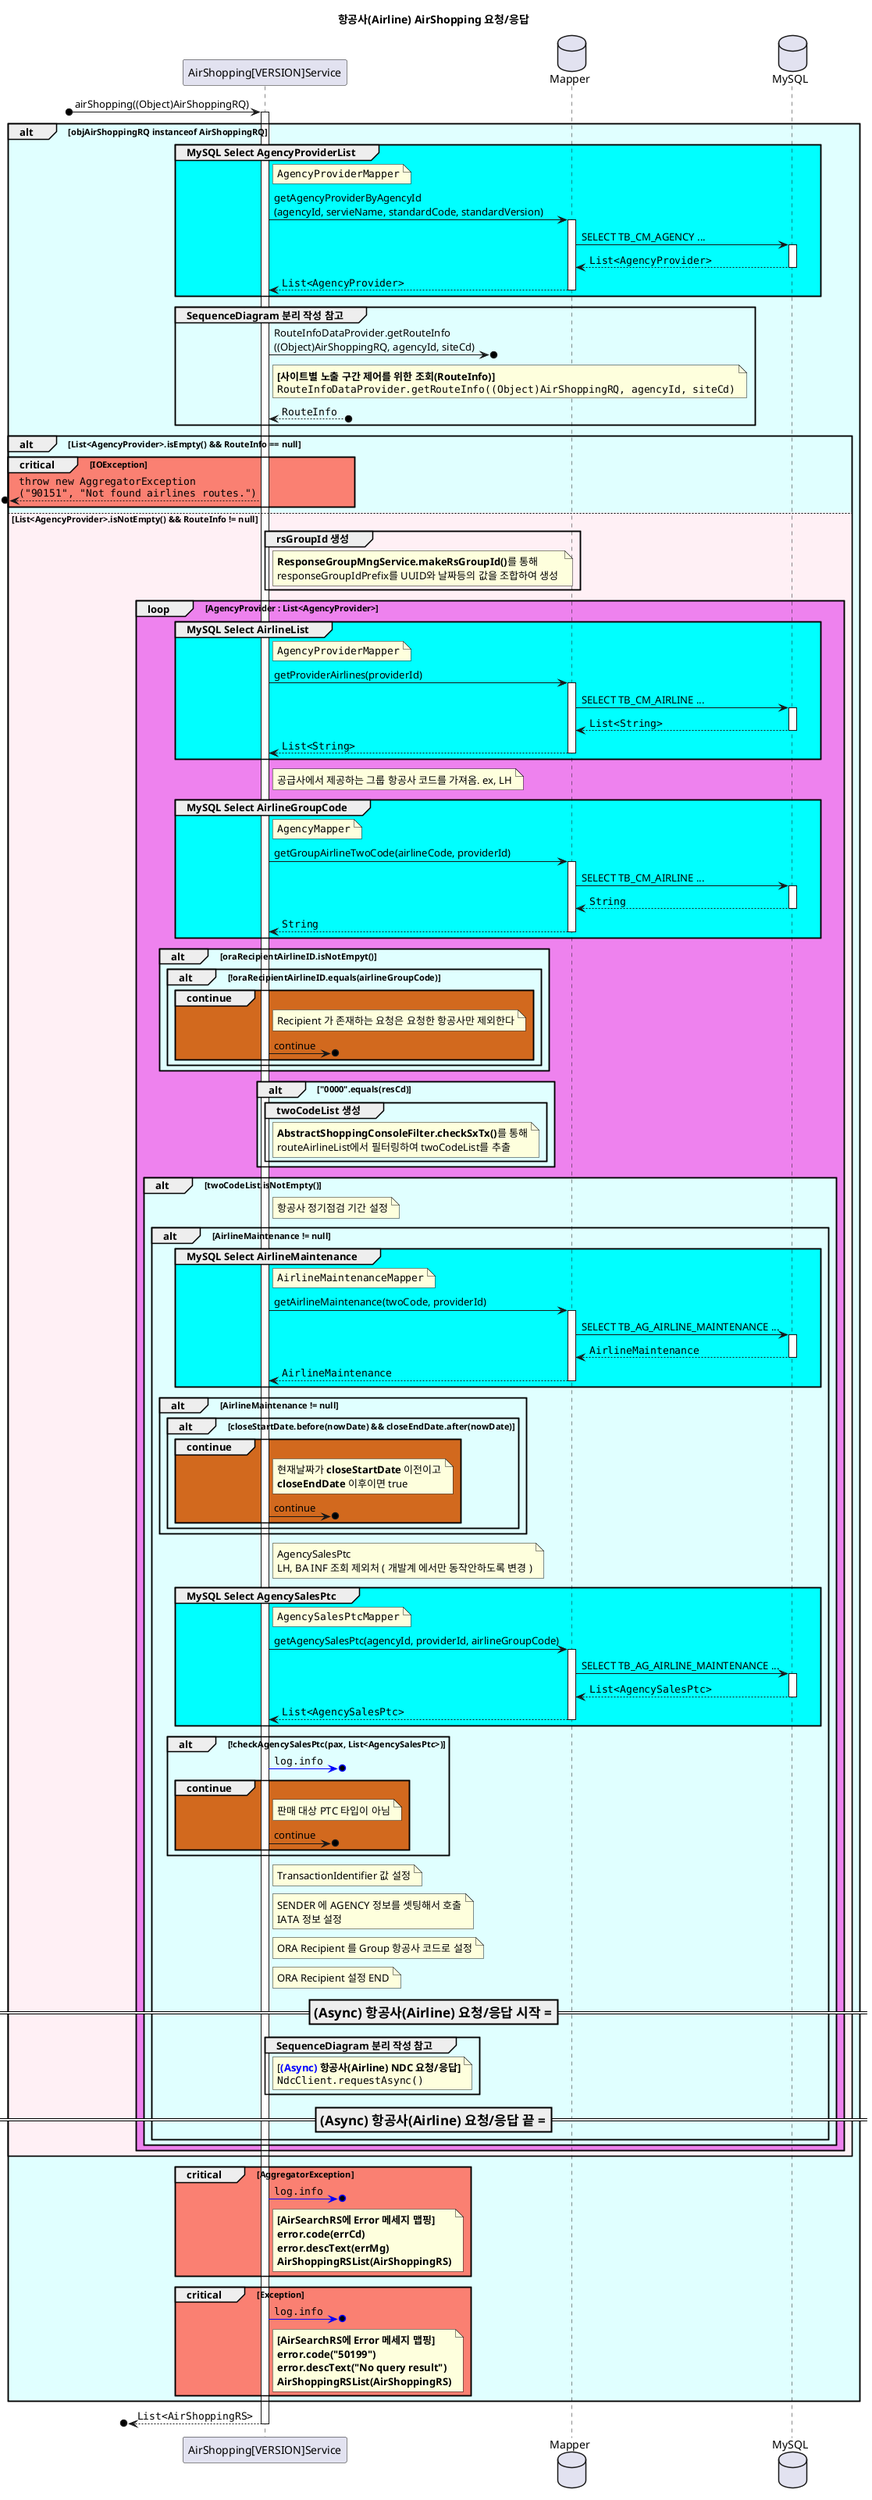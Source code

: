 @startuml

title **항공사(Airline) AirShopping 요청/응답**

participant "AirShopping[VERSION]Service" as versionAirShoppingService
database Mapper as mapper
database MySQL as mysql

?o-> versionAirShoppingService ++ : airShopping((Object)AirShoppingRQ)
alt #LightCyan objAirShoppingRQ instanceof AirShoppingRQ
    ' MySQL Select
    group #Aqua MySQL Select AgencyProviderList
        note right of versionAirShoppingService: ""AgencyProviderMapper""
        versionAirShoppingService -> mapper ++ : getAgencyProviderByAgencyId\n(agencyId, servieName, standardCode, standardVersion)
        mapper -> mysql ++ : SELECT TB_CM_AGENCY ...
        mapper <-- mysql -- : ""List<AgencyProvider>""
        versionAirShoppingService <-- mapper -- : ""List<AgencyProvider>""
    end

    group SequenceDiagram 분리 작성 참고
        versionAirShoppingService ->o?: RouteInfoDataProvider.getRouteInfo\n((Object)AirShoppingRQ, agencyId, siteCd)
        note right of versionAirShoppingService
        **[사이트별 노출 구간 제어를 위한 조회(RouteInfo)]**
        ""RouteInfoDataProvider.getRouteInfo((Object)AirShoppingRQ, agencyId, siteCd)""
        end note
        versionAirShoppingService <--o?: ""RouteInfo""
    end

    alt #LightCyan List<AgencyProvider>.isEmpty() && RouteInfo == null
        critical #Salmon IOException
            ?o<-- versionAirShoppingService: ""throw new AggregatorException""\n""("90151", "Not found airlines routes.")""
        end
    else #LavenderBlush List<AgencyProvider>.isNotEmpty() && RouteInfo != null
        group rsGroupId 생성
            ' note over versionAirShoppingService
            note right of versionAirShoppingService
            **ResponseGroupMngService.makeRsGroupId()**를 통해
            responseGroupIdPrefix를 UUID와 날짜등의 값을 조합하여 생성 
            end note
        end

        loop #Violet AgencyProvider : List<AgencyProvider>
            ' MySQL Select
            group #Aqua MySQL Select AirlineList
                note right of versionAirShoppingService: ""AgencyProviderMapper""
                versionAirShoppingService -> mapper ++ : getProviderAirlines(providerId)
                mapper -> mysql ++ : SELECT TB_CM_AIRLINE ...
                mapper <-- mysql -- : ""List<String>""
                versionAirShoppingService <-- mapper -- : ""List<String>""
            end

            note right of versionAirShoppingService: 공급사에서 제공하는 그룹 항공사 코드를 가져옴. ex, LH
            ' MySQL Select
            group #Aqua MySQL Select AirlineGroupCode
                note right of versionAirShoppingService: ""AgencyMapper""
                versionAirShoppingService -> mapper ++ : getGroupAirlineTwoCode(airlineCode, providerId)
                mapper -> mysql ++ : SELECT TB_CM_AIRLINE ...
                mapper <-- mysql -- : ""String""
                versionAirShoppingService <-- mapper -- : ""String""
            end
            
            alt #LightCyan oraRecipientAirlineID.isNotEmpyt()
                alt !oraRecipientAirlineID.equals(airlineGroupCode)
                    group #Chocolate continue
                        note right of versionAirShoppingService: Recipient 가 존재하는 요청은 요청한 항공사만 제외한다
                        versionAirShoppingService ->o?: continue
                    end
                end
            end

            alt #LightCyan "0000".equals(resCd)
                group twoCodeList 생성
                    ' note over versionAirShoppingService
                    note right of versionAirShoppingService
                    **AbstractShoppingConsoleFilter.checkSxTx()**를 통해
                    routeAirlineList에서 필터링하여 twoCodeList를 추출 
                    end note
                end
            end
            alt #LightCyan twoCodeList.isNotEmpty()
                note right of versionAirShoppingService: 항공사 정기점검 기간 설정
                alt #LightCyan AirlineMaintenance != null
                    ' MySQL Select
                    group #Aqua MySQL Select AirlineMaintenance
                        note right of versionAirShoppingService: ""AirlineMaintenanceMapper""
                        versionAirShoppingService -> mapper ++ : getAirlineMaintenance(twoCode, providerId)
                        mapper -> mysql ++ : SELECT TB_AG_AIRLINE_MAINTENANCE ...
                        mapper <-- mysql -- : ""AirlineMaintenance""
                        versionAirShoppingService <-- mapper -- : ""AirlineMaintenance""
                    end

                    alt #LightCyan AirlineMaintenance != null
                        alt #LightCyan closeStartDate.before(nowDate) && closeEndDate.after(nowDate)
                            group #Chocolate continue
                                note right of versionAirShoppingService
                                현재날짜가 **closeStartDate** 이전이고
                                **closeEndDate** 이후이면 true
                                end note
                                versionAirShoppingService ->o?: continue
                            end
                        end
                    end

                    note right of versionAirShoppingService
                    AgencySalesPtc
                    LH, BA INF 조회 제외처 ( 개발계 에서만 동작안하도록 변경 )
                    end note

                    ' MySQL Select
                    group #Aqua MySQL Select AgencySalesPtc
                        note right of versionAirShoppingService: ""AgencySalesPtcMapper""
                        versionAirShoppingService -> mapper ++ : getAgencySalesPtc(agencyId, providerId, airlineGroupCode)
                        mapper -> mysql ++ : SELECT TB_AG_AIRLINE_MAINTENANCE ...
                        mapper <-- mysql -- : ""List<AgencySalesPtc>""
                        versionAirShoppingService <-- mapper -- : ""List<AgencySalesPtc>""
                    end

                    alt #LightCyan !checkAgencySalesPtc(pax, List<AgencySalesPtc>)
                        ' Logger
                        versionAirShoppingService -[#blue]>o?: ""log.info""
                        group #Chocolate continue
                            note right of versionAirShoppingService: 판매 대상 PTC 타입이 아님
                            versionAirShoppingService ->o?: continue
                        end
                    end

                    note right of versionAirShoppingService: TransactionIdentifier 값 설정
                    note right of versionAirShoppingService: SENDER 에 AGENCY 정보를 셋팅해서 호출\nIATA 정보 설정
                    note right of versionAirShoppingService: ORA Recipient 를 Group 항공사 코드로 설정
                    note right of versionAirShoppingService: ORA Recipient 설정 END

                    === (Async) 항공사(Airline) 요청/응답 시작 ===
                    group SequenceDiagram 분리 작성 참고
                        note right of versionAirShoppingService
                        [<color:blue>**(Async)**</color> **항공사(Airline) NDC 요청/응답]**
                        ""NdcClient.requestAsync()""
                        end note
                    end
                    === (Async) 항공사(Airline) 요청/응답 끝 ===
                end
            end

        end
    end
    critical #Salmon AggregatorException
        ' Logger
        versionAirShoppingService -[#blue]>o?: ""log.info""
        note right of versionAirShoppingService
            **[AirSearchRS에 Error 메세지 맵핑]**
            **error.code(errCd)**
            **error.descText(errMg)**
            **AirShoppingRSList(AirShoppingRS)**
        end note
    end

    critical #Salmon Exception
        ' Logger
        versionAirShoppingService -[#blue]>o?: ""log.info""
        note right of versionAirShoppingService
            **[AirSearchRS에 Error 메세지 맵핑]**
            **error.code("50199")**
            **error.descText("No query result")**
            **AirShoppingRSList(AirShoppingRS)**
        end note
    end
end
?o<-- versionAirShoppingService -- : ""List<AirShoppingRS>""
@enduml
